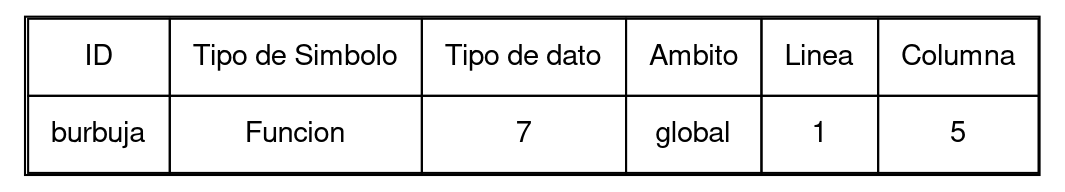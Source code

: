 
digraph G{
fontname="Helvetica,Arial,sans-serif";
node [fontname="Helvetica,Arial,sans-serif"];
a0 [shape=none label=<
<TABLE border="1" cellspacing="0" cellpadding="10">
<tr><td>ID</td><td>Tipo de Simbolo</td><td>Tipo de dato</td><td>Ambito</td><td>Linea</td><td>Columna</td></tr>
<tr><td>burbuja</td><td>Funcion</td><td>7</td><td>global</td><td>1</td><td>5</td></tr></TABLE>>];
}
